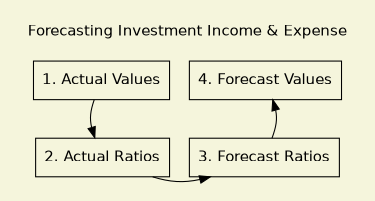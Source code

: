 digraph {
  graph [
    label = "Forecasting Investment Income & Expense\n\n"
    labelloc= t
    rankdir="TB"
    splines=curved
    fontname = "helvetica"
    pad=.25
    bgcolor= beige
    size = 2.5
  ]
  node [fontname = "helvetica"];

  # accounts
  node [shape=rect]
    "1. Actual Values" 
    "4. Forecast Values"
    "2. Actual Ratios"
    "3. Forecast Ratios"
  
  {rank=same; "1. Actual Values";  "4. Forecast Values"}
  {rank=same; "2. Actual Ratios";  "3. Forecast Ratios"}

  "1. Actual Values"->"2. Actual Ratios"->"3. Forecast Ratios"
  "3. Forecast Ratios"->"4. Forecast Values" [dir=back]
}